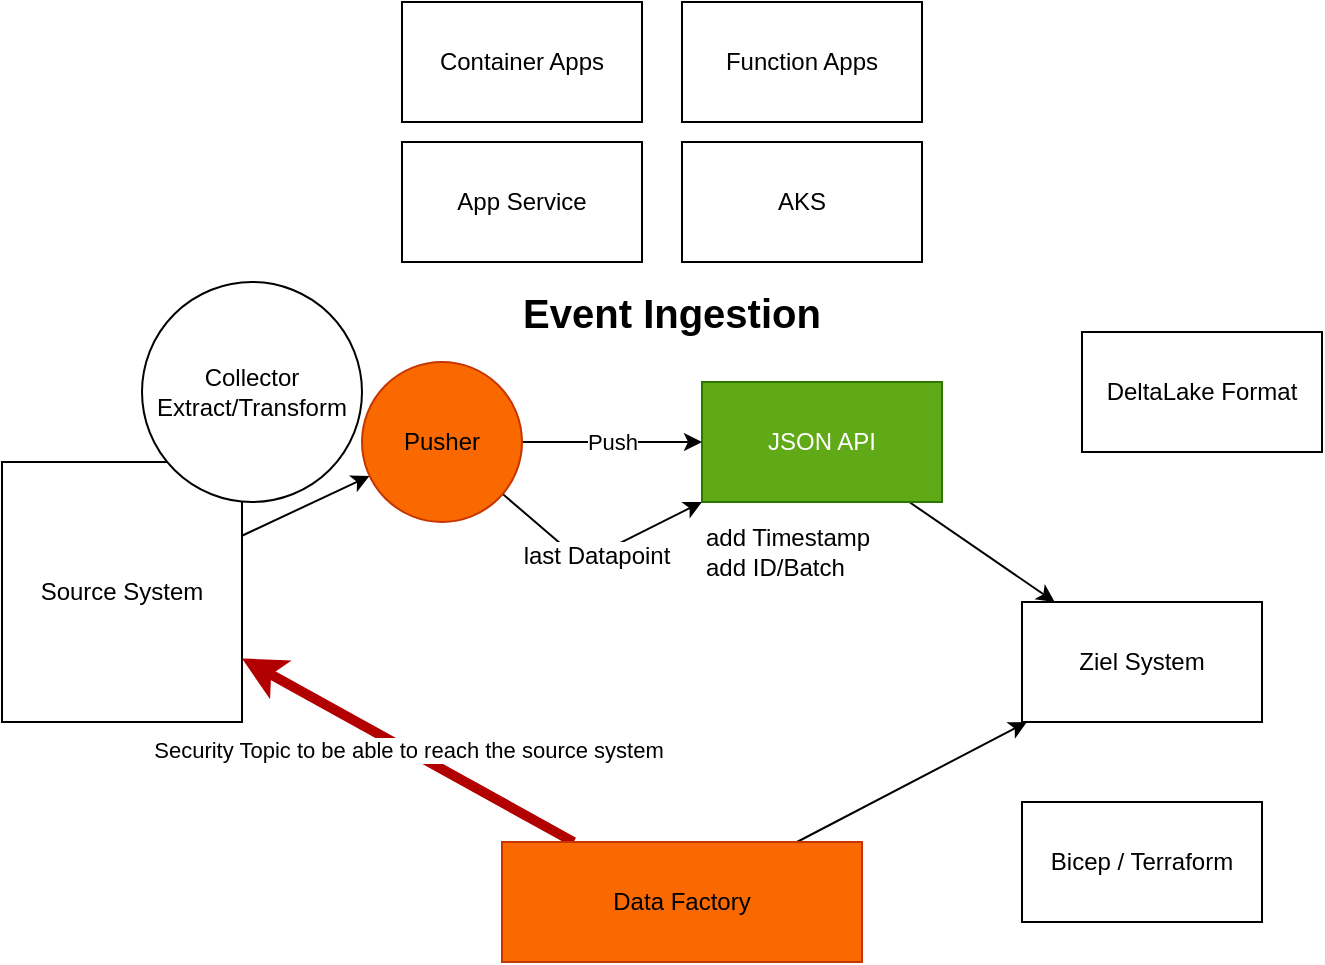 <mxfile>
    <diagram id="t9q4DKnKi0Tih7HF12co" name="Page-1">
        <mxGraphModel dx="927" dy="1603" grid="1" gridSize="10" guides="1" tooltips="1" connect="1" arrows="1" fold="1" page="1" pageScale="1" pageWidth="827" pageHeight="1169" math="0" shadow="0">
            <root>
                <mxCell id="0"/>
                <mxCell id="1" parent="0"/>
                <mxCell id="6" style="edgeStyle=none;html=1;" edge="1" parent="1" source="2" target="5">
                    <mxGeometry relative="1" as="geometry"/>
                </mxCell>
                <mxCell id="2" value="Source System" style="rounded=0;whiteSpace=wrap;html=1;" vertex="1" parent="1">
                    <mxGeometry x="20" y="90" width="120" height="130" as="geometry"/>
                </mxCell>
                <mxCell id="8" style="edgeStyle=none;html=1;" edge="1" parent="1" source="3" target="4">
                    <mxGeometry relative="1" as="geometry"/>
                </mxCell>
                <mxCell id="3" value="JSON API" style="rounded=0;whiteSpace=wrap;html=1;fillColor=#60a917;fontColor=#ffffff;strokeColor=#2D7600;" vertex="1" parent="1">
                    <mxGeometry x="370" y="50" width="120" height="60" as="geometry"/>
                </mxCell>
                <mxCell id="4" value="Ziel System" style="rounded=0;whiteSpace=wrap;html=1;" vertex="1" parent="1">
                    <mxGeometry x="530" y="160" width="120" height="60" as="geometry"/>
                </mxCell>
                <mxCell id="7" value="Push" style="edgeStyle=none;html=1;" edge="1" parent="1" source="5" target="3">
                    <mxGeometry relative="1" as="geometry"/>
                </mxCell>
                <mxCell id="14" value="last Datapoint" style="edgeStyle=none;html=1;strokeWidth=1;fontSize=12;" edge="1" parent="1" source="5" target="3">
                    <mxGeometry relative="1" as="geometry">
                        <mxPoint x="320" y="170" as="targetPoint"/>
                        <Array as="points">
                            <mxPoint x="310" y="140"/>
                        </Array>
                    </mxGeometry>
                </mxCell>
                <mxCell id="5" value="Pusher" style="ellipse;whiteSpace=wrap;html=1;aspect=fixed;fillColor=#fa6800;fontColor=#000000;strokeColor=#C73500;" vertex="1" parent="1">
                    <mxGeometry x="200" y="40" width="80" height="80" as="geometry"/>
                </mxCell>
                <mxCell id="10" value="Security Topic to be able to reach the source system" style="edgeStyle=none;html=1;fillColor=#e51400;strokeColor=#B20000;strokeWidth=5;" edge="1" parent="1" source="9" target="2">
                    <mxGeometry relative="1" as="geometry"/>
                </mxCell>
                <mxCell id="11" style="edgeStyle=none;html=1;" edge="1" parent="1" source="9" target="4">
                    <mxGeometry relative="1" as="geometry"/>
                </mxCell>
                <mxCell id="9" value="Data Factory" style="rounded=0;whiteSpace=wrap;html=1;fillColor=#fa6800;fontColor=#000000;strokeColor=#C73500;" vertex="1" parent="1">
                    <mxGeometry x="270" y="280" width="180" height="60" as="geometry"/>
                </mxCell>
                <mxCell id="12" value="Event Ingestion" style="text;html=1;strokeColor=none;fillColor=none;align=center;verticalAlign=middle;whiteSpace=wrap;rounded=0;fontSize=20;fontStyle=1" vertex="1" parent="1">
                    <mxGeometry x="270" width="170" height="30" as="geometry"/>
                </mxCell>
                <mxCell id="15" value="add Timestamp&lt;br&gt;add ID/Batch" style="text;html=1;strokeColor=none;fillColor=none;align=left;verticalAlign=middle;whiteSpace=wrap;rounded=0;fontSize=12;" vertex="1" parent="1">
                    <mxGeometry x="370" y="120" width="110" height="30" as="geometry"/>
                </mxCell>
                <mxCell id="16" value="Collector&lt;br&gt;Extract/Transform" style="ellipse;whiteSpace=wrap;html=1;aspect=fixed;fontSize=12;" vertex="1" parent="1">
                    <mxGeometry x="90" width="110" height="110" as="geometry"/>
                </mxCell>
                <mxCell id="17" value="DeltaLake Format" style="rounded=0;whiteSpace=wrap;html=1;fontSize=12;" vertex="1" parent="1">
                    <mxGeometry x="560" y="25" width="120" height="60" as="geometry"/>
                </mxCell>
                <mxCell id="18" value="App Service" style="rounded=0;whiteSpace=wrap;html=1;fontSize=12;" vertex="1" parent="1">
                    <mxGeometry x="220" y="-70" width="120" height="60" as="geometry"/>
                </mxCell>
                <mxCell id="19" value="AKS" style="rounded=0;whiteSpace=wrap;html=1;fontSize=12;" vertex="1" parent="1">
                    <mxGeometry x="360" y="-70" width="120" height="60" as="geometry"/>
                </mxCell>
                <mxCell id="20" value="Container Apps" style="rounded=0;whiteSpace=wrap;html=1;fontSize=12;" vertex="1" parent="1">
                    <mxGeometry x="220" y="-140" width="120" height="60" as="geometry"/>
                </mxCell>
                <mxCell id="21" value="Function Apps" style="rounded=0;whiteSpace=wrap;html=1;fontSize=12;" vertex="1" parent="1">
                    <mxGeometry x="360" y="-140" width="120" height="60" as="geometry"/>
                </mxCell>
                <mxCell id="22" value="Bicep / Terraform" style="rounded=0;whiteSpace=wrap;html=1;fontSize=12;" vertex="1" parent="1">
                    <mxGeometry x="530" y="260" width="120" height="60" as="geometry"/>
                </mxCell>
            </root>
        </mxGraphModel>
    </diagram>
</mxfile>